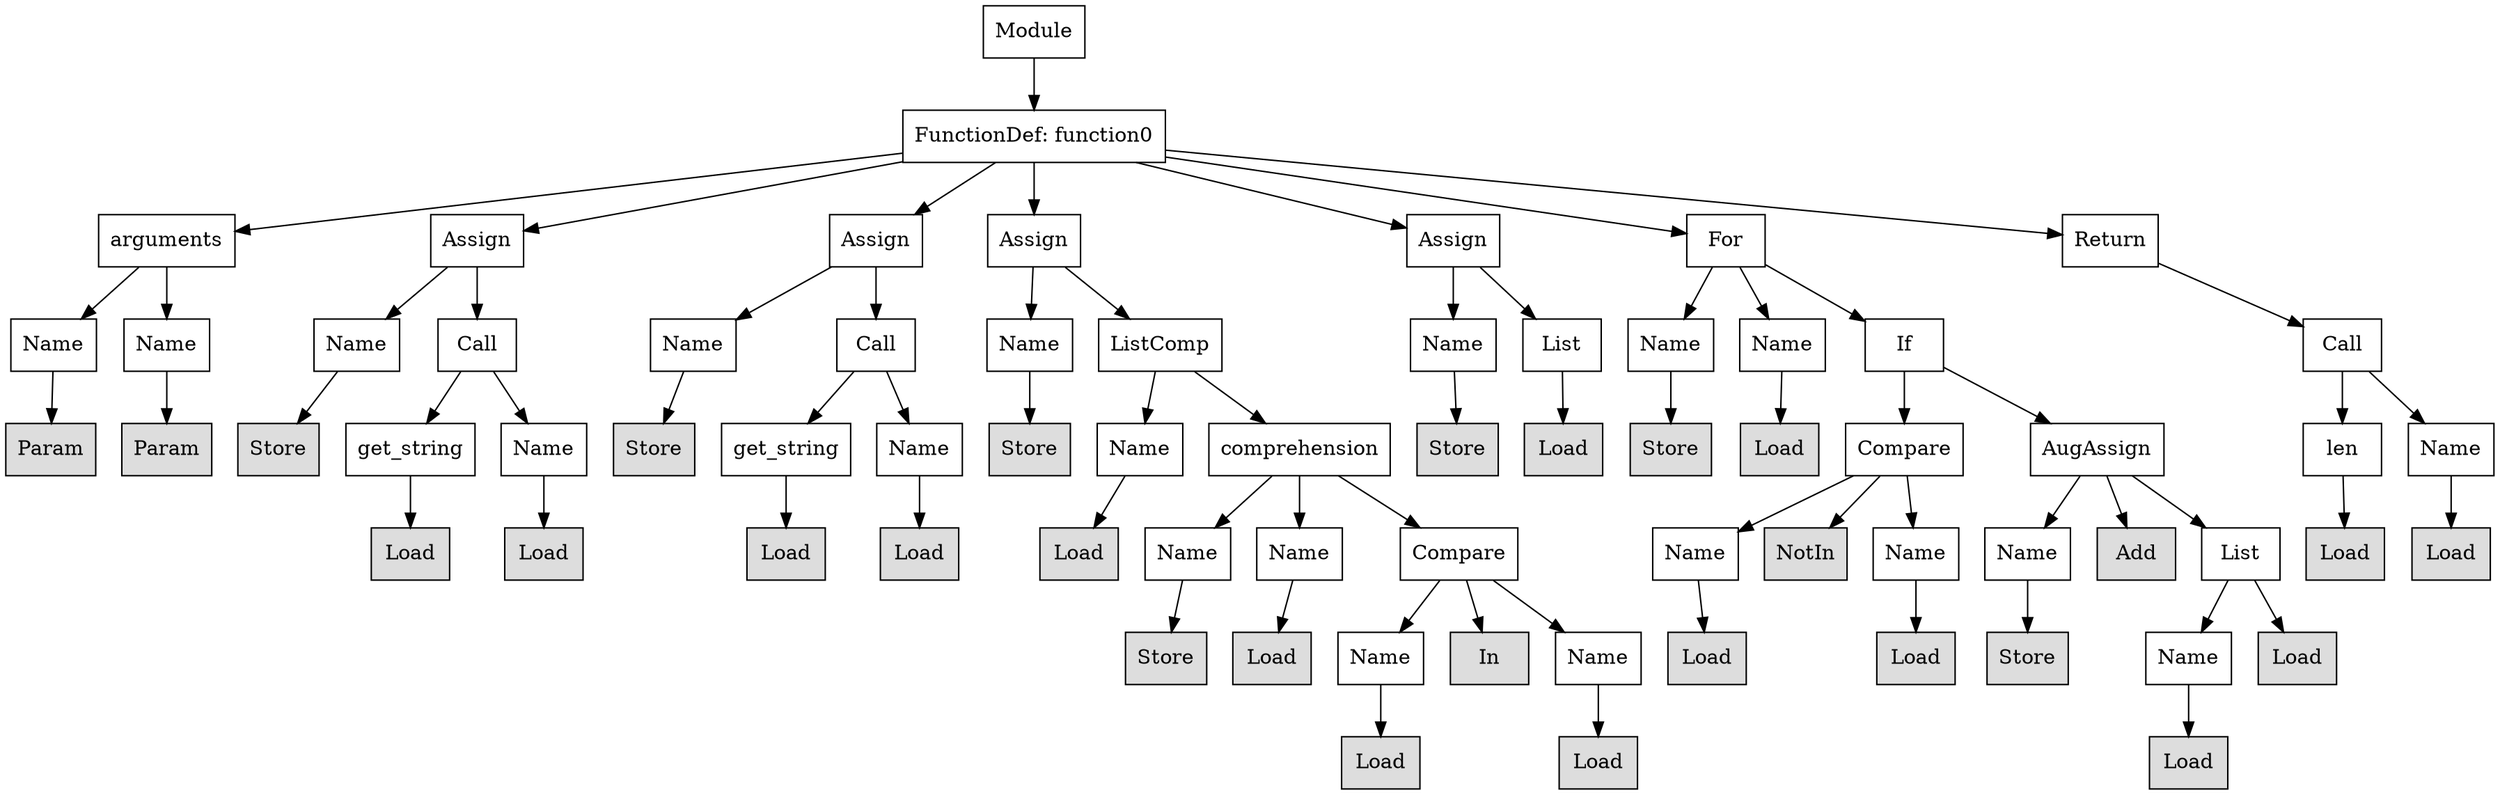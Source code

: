 digraph G {
n0 [shape=rect, label="Module"];
n1 [shape=rect, label="FunctionDef: function0"];
n2 [shape=rect, label="arguments"];
n3 [shape=rect, label="Assign"];
n4 [shape=rect, label="Assign"];
n5 [shape=rect, label="Assign"];
n6 [shape=rect, label="Assign"];
n7 [shape=rect, label="For"];
n8 [shape=rect, label="Return"];
n9 [shape=rect, label="Name"];
n10 [shape=rect, label="Name"];
n11 [shape=rect, label="Name"];
n12 [shape=rect, label="Call"];
n13 [shape=rect, label="Name"];
n14 [shape=rect, label="Call"];
n15 [shape=rect, label="Name"];
n16 [shape=rect, label="ListComp"];
n17 [shape=rect, label="Name"];
n18 [shape=rect, label="List"];
n19 [shape=rect, label="Name"];
n20 [shape=rect, label="Name"];
n21 [shape=rect, label="If"];
n22 [shape=rect, label="Call"];
n23 [shape=rect, label="Param" style="filled" fillcolor="#dddddd"];
n24 [shape=rect, label="Param" style="filled" fillcolor="#dddddd"];
n25 [shape=rect, label="Store" style="filled" fillcolor="#dddddd"];
n26 [shape=rect, label="get_string"];
n27 [shape=rect, label="Name"];
n28 [shape=rect, label="Store" style="filled" fillcolor="#dddddd"];
n29 [shape=rect, label="get_string"];
n30 [shape=rect, label="Name"];
n31 [shape=rect, label="Store" style="filled" fillcolor="#dddddd"];
n32 [shape=rect, label="Name"];
n33 [shape=rect, label="comprehension"];
n34 [shape=rect, label="Store" style="filled" fillcolor="#dddddd"];
n35 [shape=rect, label="Load" style="filled" fillcolor="#dddddd"];
n36 [shape=rect, label="Store" style="filled" fillcolor="#dddddd"];
n37 [shape=rect, label="Load" style="filled" fillcolor="#dddddd"];
n38 [shape=rect, label="Compare"];
n39 [shape=rect, label="AugAssign"];
n40 [shape=rect, label="len"];
n41 [shape=rect, label="Name"];
n42 [shape=rect, label="Load" style="filled" fillcolor="#dddddd"];
n43 [shape=rect, label="Load" style="filled" fillcolor="#dddddd"];
n44 [shape=rect, label="Load" style="filled" fillcolor="#dddddd"];
n45 [shape=rect, label="Load" style="filled" fillcolor="#dddddd"];
n46 [shape=rect, label="Load" style="filled" fillcolor="#dddddd"];
n47 [shape=rect, label="Name"];
n48 [shape=rect, label="Name"];
n49 [shape=rect, label="Compare"];
n50 [shape=rect, label="Name"];
n51 [shape=rect, label="NotIn" style="filled" fillcolor="#dddddd"];
n52 [shape=rect, label="Name"];
n53 [shape=rect, label="Name"];
n54 [shape=rect, label="Add" style="filled" fillcolor="#dddddd"];
n55 [shape=rect, label="List"];
n56 [shape=rect, label="Load" style="filled" fillcolor="#dddddd"];
n57 [shape=rect, label="Load" style="filled" fillcolor="#dddddd"];
n58 [shape=rect, label="Store" style="filled" fillcolor="#dddddd"];
n59 [shape=rect, label="Load" style="filled" fillcolor="#dddddd"];
n60 [shape=rect, label="Name"];
n61 [shape=rect, label="In" style="filled" fillcolor="#dddddd"];
n62 [shape=rect, label="Name"];
n63 [shape=rect, label="Load" style="filled" fillcolor="#dddddd"];
n64 [shape=rect, label="Load" style="filled" fillcolor="#dddddd"];
n65 [shape=rect, label="Store" style="filled" fillcolor="#dddddd"];
n66 [shape=rect, label="Name"];
n67 [shape=rect, label="Load" style="filled" fillcolor="#dddddd"];
n68 [shape=rect, label="Load" style="filled" fillcolor="#dddddd"];
n69 [shape=rect, label="Load" style="filled" fillcolor="#dddddd"];
n70 [shape=rect, label="Load" style="filled" fillcolor="#dddddd"];
n0 -> n1;
n1 -> n2;
n1 -> n3;
n1 -> n4;
n1 -> n5;
n1 -> n6;
n1 -> n7;
n1 -> n8;
n2 -> n9;
n2 -> n10;
n3 -> n11;
n3 -> n12;
n4 -> n13;
n4 -> n14;
n5 -> n15;
n5 -> n16;
n6 -> n17;
n6 -> n18;
n7 -> n19;
n7 -> n20;
n7 -> n21;
n8 -> n22;
n9 -> n23;
n10 -> n24;
n11 -> n25;
n12 -> n26;
n12 -> n27;
n13 -> n28;
n14 -> n29;
n14 -> n30;
n15 -> n31;
n16 -> n32;
n16 -> n33;
n17 -> n34;
n18 -> n35;
n19 -> n36;
n20 -> n37;
n21 -> n38;
n21 -> n39;
n22 -> n40;
n22 -> n41;
n26 -> n42;
n27 -> n43;
n29 -> n44;
n30 -> n45;
n32 -> n46;
n33 -> n47;
n33 -> n48;
n33 -> n49;
n38 -> n50;
n38 -> n51;
n38 -> n52;
n39 -> n53;
n39 -> n54;
n39 -> n55;
n40 -> n56;
n41 -> n57;
n47 -> n58;
n48 -> n59;
n49 -> n60;
n49 -> n61;
n49 -> n62;
n50 -> n63;
n52 -> n64;
n53 -> n65;
n55 -> n66;
n55 -> n67;
n60 -> n68;
n62 -> n69;
n66 -> n70;
}
